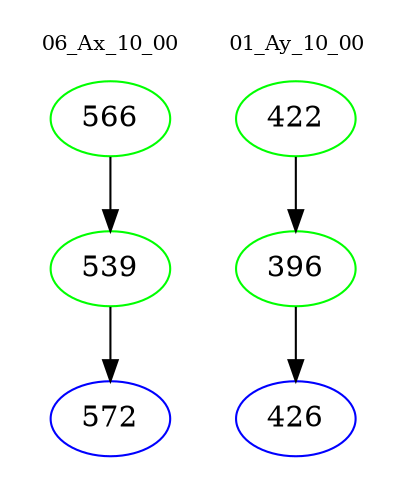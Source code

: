 digraph{
subgraph cluster_0 {
color = white
label = "06_Ax_10_00";
fontsize=10;
T0_566 [label="566", color="green"]
T0_566 -> T0_539 [color="black"]
T0_539 [label="539", color="green"]
T0_539 -> T0_572 [color="black"]
T0_572 [label="572", color="blue"]
}
subgraph cluster_1 {
color = white
label = "01_Ay_10_00";
fontsize=10;
T1_422 [label="422", color="green"]
T1_422 -> T1_396 [color="black"]
T1_396 [label="396", color="green"]
T1_396 -> T1_426 [color="black"]
T1_426 [label="426", color="blue"]
}
}
